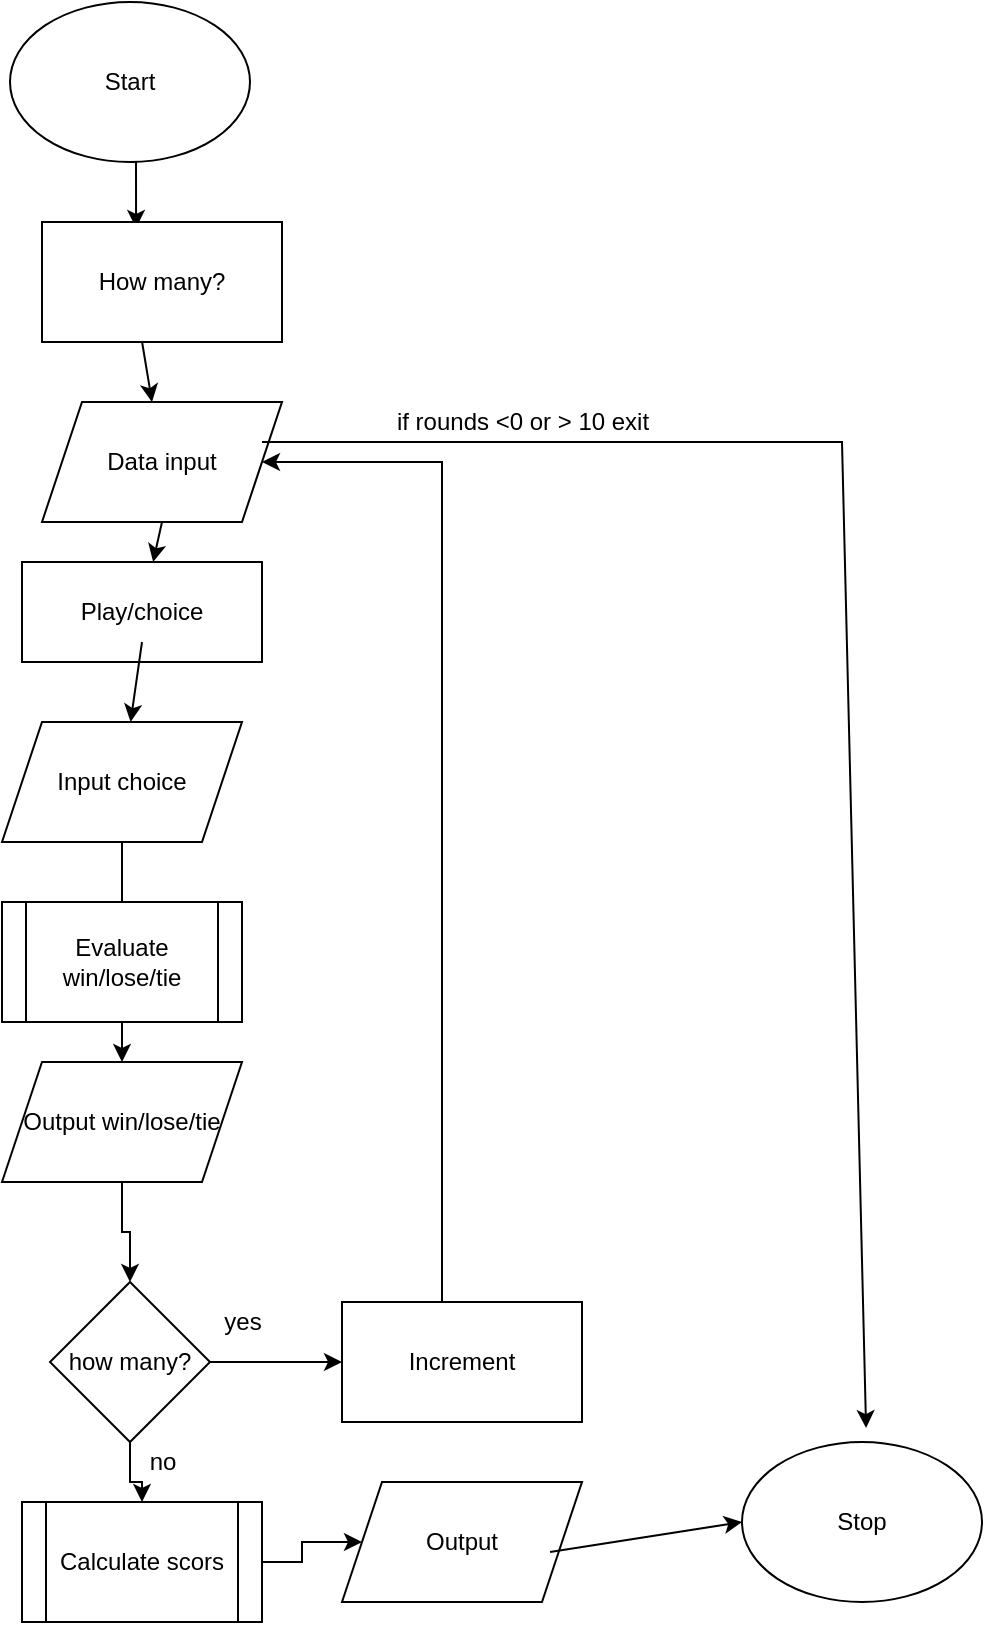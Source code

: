<mxfile version="20.4.1"><diagram id="62n2sfnbbXzPFC8X6H05" name="Page-1"><mxGraphModel dx="782" dy="392" grid="1" gridSize="10" guides="1" tooltips="1" connect="1" arrows="1" fold="1" page="1" pageScale="1" pageWidth="827" pageHeight="1169" math="0" shadow="0"><root><mxCell id="0"/><mxCell id="1" parent="0"/><mxCell id="jWxlQ28CvZQF1oP4T0T7-5" style="edgeStyle=orthogonalEdgeStyle;rounded=0;orthogonalLoop=1;jettySize=auto;html=1;exitX=0.5;exitY=1;exitDx=0;exitDy=0;entryX=0.392;entryY=0.05;entryDx=0;entryDy=0;entryPerimeter=0;" edge="1" parent="1" source="jWxlQ28CvZQF1oP4T0T7-1" target="jWxlQ28CvZQF1oP4T0T7-2"><mxGeometry relative="1" as="geometry"/></mxCell><mxCell id="jWxlQ28CvZQF1oP4T0T7-1" value="Start" style="ellipse;whiteSpace=wrap;html=1;" vertex="1" parent="1"><mxGeometry x="294" y="10" width="120" height="80" as="geometry"/></mxCell><mxCell id="jWxlQ28CvZQF1oP4T0T7-2" value="How many?" style="rounded=0;whiteSpace=wrap;html=1;" vertex="1" parent="1"><mxGeometry x="310" y="120" width="120" height="60" as="geometry"/></mxCell><mxCell id="jWxlQ28CvZQF1oP4T0T7-3" value="Data input" style="shape=parallelogram;perimeter=parallelogramPerimeter;whiteSpace=wrap;html=1;fixedSize=1;" vertex="1" parent="1"><mxGeometry x="310" y="210" width="120" height="60" as="geometry"/></mxCell><mxCell id="jWxlQ28CvZQF1oP4T0T7-8" value="" style="endArrow=classic;html=1;rounded=0;exitX=0.417;exitY=1;exitDx=0;exitDy=0;exitPerimeter=0;" edge="1" parent="1" source="jWxlQ28CvZQF1oP4T0T7-2" target="jWxlQ28CvZQF1oP4T0T7-3"><mxGeometry width="50" height="50" relative="1" as="geometry"><mxPoint x="370" y="230" as="sourcePoint"/><mxPoint x="420" y="180" as="targetPoint"/></mxGeometry></mxCell><mxCell id="jWxlQ28CvZQF1oP4T0T7-9" value="Play/choice" style="rounded=0;whiteSpace=wrap;html=1;" vertex="1" parent="1"><mxGeometry x="300" y="290" width="120" height="50" as="geometry"/></mxCell><mxCell id="jWxlQ28CvZQF1oP4T0T7-33" value="" style="edgeStyle=orthogonalEdgeStyle;rounded=0;orthogonalLoop=1;jettySize=auto;html=1;" edge="1" parent="1" source="jWxlQ28CvZQF1oP4T0T7-10" target="jWxlQ28CvZQF1oP4T0T7-12"><mxGeometry relative="1" as="geometry"/></mxCell><mxCell id="jWxlQ28CvZQF1oP4T0T7-10" value="Input choice" style="shape=parallelogram;perimeter=parallelogramPerimeter;whiteSpace=wrap;html=1;fixedSize=1;" vertex="1" parent="1"><mxGeometry x="290" y="370" width="120" height="60" as="geometry"/></mxCell><mxCell id="jWxlQ28CvZQF1oP4T0T7-11" value="Evaluate win/lose/tie" style="shape=process;whiteSpace=wrap;html=1;backgroundOutline=1;" vertex="1" parent="1"><mxGeometry x="290" y="460" width="120" height="60" as="geometry"/></mxCell><mxCell id="jWxlQ28CvZQF1oP4T0T7-34" value="" style="edgeStyle=orthogonalEdgeStyle;rounded=0;orthogonalLoop=1;jettySize=auto;html=1;" edge="1" parent="1" source="jWxlQ28CvZQF1oP4T0T7-12" target="jWxlQ28CvZQF1oP4T0T7-13"><mxGeometry relative="1" as="geometry"/></mxCell><mxCell id="jWxlQ28CvZQF1oP4T0T7-12" value="Output win/lose/tie" style="shape=parallelogram;perimeter=parallelogramPerimeter;whiteSpace=wrap;html=1;fixedSize=1;" vertex="1" parent="1"><mxGeometry x="290" y="540" width="120" height="60" as="geometry"/></mxCell><mxCell id="jWxlQ28CvZQF1oP4T0T7-26" style="edgeStyle=orthogonalEdgeStyle;rounded=0;orthogonalLoop=1;jettySize=auto;html=1;" edge="1" parent="1" source="jWxlQ28CvZQF1oP4T0T7-13" target="jWxlQ28CvZQF1oP4T0T7-14"><mxGeometry relative="1" as="geometry"/></mxCell><mxCell id="jWxlQ28CvZQF1oP4T0T7-13" value="how many?" style="rhombus;whiteSpace=wrap;html=1;" vertex="1" parent="1"><mxGeometry x="314" y="650" width="80" height="80" as="geometry"/></mxCell><mxCell id="jWxlQ28CvZQF1oP4T0T7-24" value="" style="edgeStyle=orthogonalEdgeStyle;rounded=0;orthogonalLoop=1;jettySize=auto;html=1;" edge="1" parent="1" source="jWxlQ28CvZQF1oP4T0T7-14" target="jWxlQ28CvZQF1oP4T0T7-16"><mxGeometry relative="1" as="geometry"/></mxCell><mxCell id="jWxlQ28CvZQF1oP4T0T7-14" value="Calculate scors" style="shape=process;whiteSpace=wrap;html=1;backgroundOutline=1;" vertex="1" parent="1"><mxGeometry x="300" y="760" width="120" height="60" as="geometry"/></mxCell><mxCell id="jWxlQ28CvZQF1oP4T0T7-15" value="Increment" style="rounded=0;whiteSpace=wrap;html=1;" vertex="1" parent="1"><mxGeometry x="460" y="660" width="120" height="60" as="geometry"/></mxCell><mxCell id="jWxlQ28CvZQF1oP4T0T7-16" value="Output" style="shape=parallelogram;perimeter=parallelogramPerimeter;whiteSpace=wrap;html=1;fixedSize=1;" vertex="1" parent="1"><mxGeometry x="460" y="750" width="120" height="60" as="geometry"/></mxCell><mxCell id="jWxlQ28CvZQF1oP4T0T7-17" value="Stop" style="ellipse;whiteSpace=wrap;html=1;" vertex="1" parent="1"><mxGeometry x="660" y="730" width="120" height="80" as="geometry"/></mxCell><mxCell id="jWxlQ28CvZQF1oP4T0T7-19" value="yes" style="text;html=1;align=center;verticalAlign=middle;resizable=0;points=[];autosize=1;strokeColor=none;fillColor=none;" vertex="1" parent="1"><mxGeometry x="390" y="655" width="40" height="30" as="geometry"/></mxCell><mxCell id="jWxlQ28CvZQF1oP4T0T7-21" value="" style="endArrow=classic;html=1;rounded=0;" edge="1" parent="1" source="jWxlQ28CvZQF1oP4T0T7-13" target="jWxlQ28CvZQF1oP4T0T7-15"><mxGeometry width="50" height="50" relative="1" as="geometry"><mxPoint x="370" y="730" as="sourcePoint"/><mxPoint x="420" y="680" as="targetPoint"/></mxGeometry></mxCell><mxCell id="jWxlQ28CvZQF1oP4T0T7-23" value="" style="endArrow=classic;html=1;rounded=0;entryX=0;entryY=0.5;entryDx=0;entryDy=0;exitX=0.867;exitY=0.583;exitDx=0;exitDy=0;exitPerimeter=0;" edge="1" parent="1" source="jWxlQ28CvZQF1oP4T0T7-16" target="jWxlQ28CvZQF1oP4T0T7-17"><mxGeometry width="50" height="50" relative="1" as="geometry"><mxPoint x="580" y="795" as="sourcePoint"/><mxPoint x="630" y="745" as="targetPoint"/></mxGeometry></mxCell><mxCell id="jWxlQ28CvZQF1oP4T0T7-25" value="" style="endArrow=classic;html=1;rounded=0;entryX=1;entryY=0.5;entryDx=0;entryDy=0;" edge="1" parent="1" target="jWxlQ28CvZQF1oP4T0T7-3"><mxGeometry width="50" height="50" relative="1" as="geometry"><mxPoint x="510" y="660" as="sourcePoint"/><mxPoint x="560" y="610" as="targetPoint"/><Array as="points"><mxPoint x="510" y="240"/></Array></mxGeometry></mxCell><mxCell id="jWxlQ28CvZQF1oP4T0T7-27" value="" style="endArrow=classic;html=1;rounded=0;entryX=0.517;entryY=-0.087;entryDx=0;entryDy=0;entryPerimeter=0;" edge="1" parent="1" target="jWxlQ28CvZQF1oP4T0T7-17"><mxGeometry width="50" height="50" relative="1" as="geometry"><mxPoint x="420" y="230" as="sourcePoint"/><mxPoint x="720" y="550" as="targetPoint"/><Array as="points"><mxPoint x="710" y="230"/></Array></mxGeometry></mxCell><mxCell id="jWxlQ28CvZQF1oP4T0T7-28" value="if rounds &amp;lt;0 or &amp;gt; 10 exit" style="text;html=1;align=center;verticalAlign=middle;resizable=0;points=[];autosize=1;strokeColor=none;fillColor=none;" vertex="1" parent="1"><mxGeometry x="475" y="205" width="150" height="30" as="geometry"/></mxCell><mxCell id="jWxlQ28CvZQF1oP4T0T7-29" value="" style="endArrow=classic;html=1;rounded=0;" edge="1" parent="1" target="jWxlQ28CvZQF1oP4T0T7-9"><mxGeometry width="50" height="50" relative="1" as="geometry"><mxPoint x="370" y="270" as="sourcePoint"/><mxPoint x="420" y="220" as="targetPoint"/></mxGeometry></mxCell><mxCell id="jWxlQ28CvZQF1oP4T0T7-30" value="" style="endArrow=classic;html=1;rounded=0;" edge="1" parent="1" target="jWxlQ28CvZQF1oP4T0T7-10"><mxGeometry width="50" height="50" relative="1" as="geometry"><mxPoint x="360" y="330" as="sourcePoint"/><mxPoint x="420" y="220" as="targetPoint"/></mxGeometry></mxCell><mxCell id="jWxlQ28CvZQF1oP4T0T7-35" value="no" style="text;html=1;align=center;verticalAlign=middle;resizable=0;points=[];autosize=1;strokeColor=none;fillColor=none;" vertex="1" parent="1"><mxGeometry x="350" y="725" width="40" height="30" as="geometry"/></mxCell></root></mxGraphModel></diagram></mxfile>
